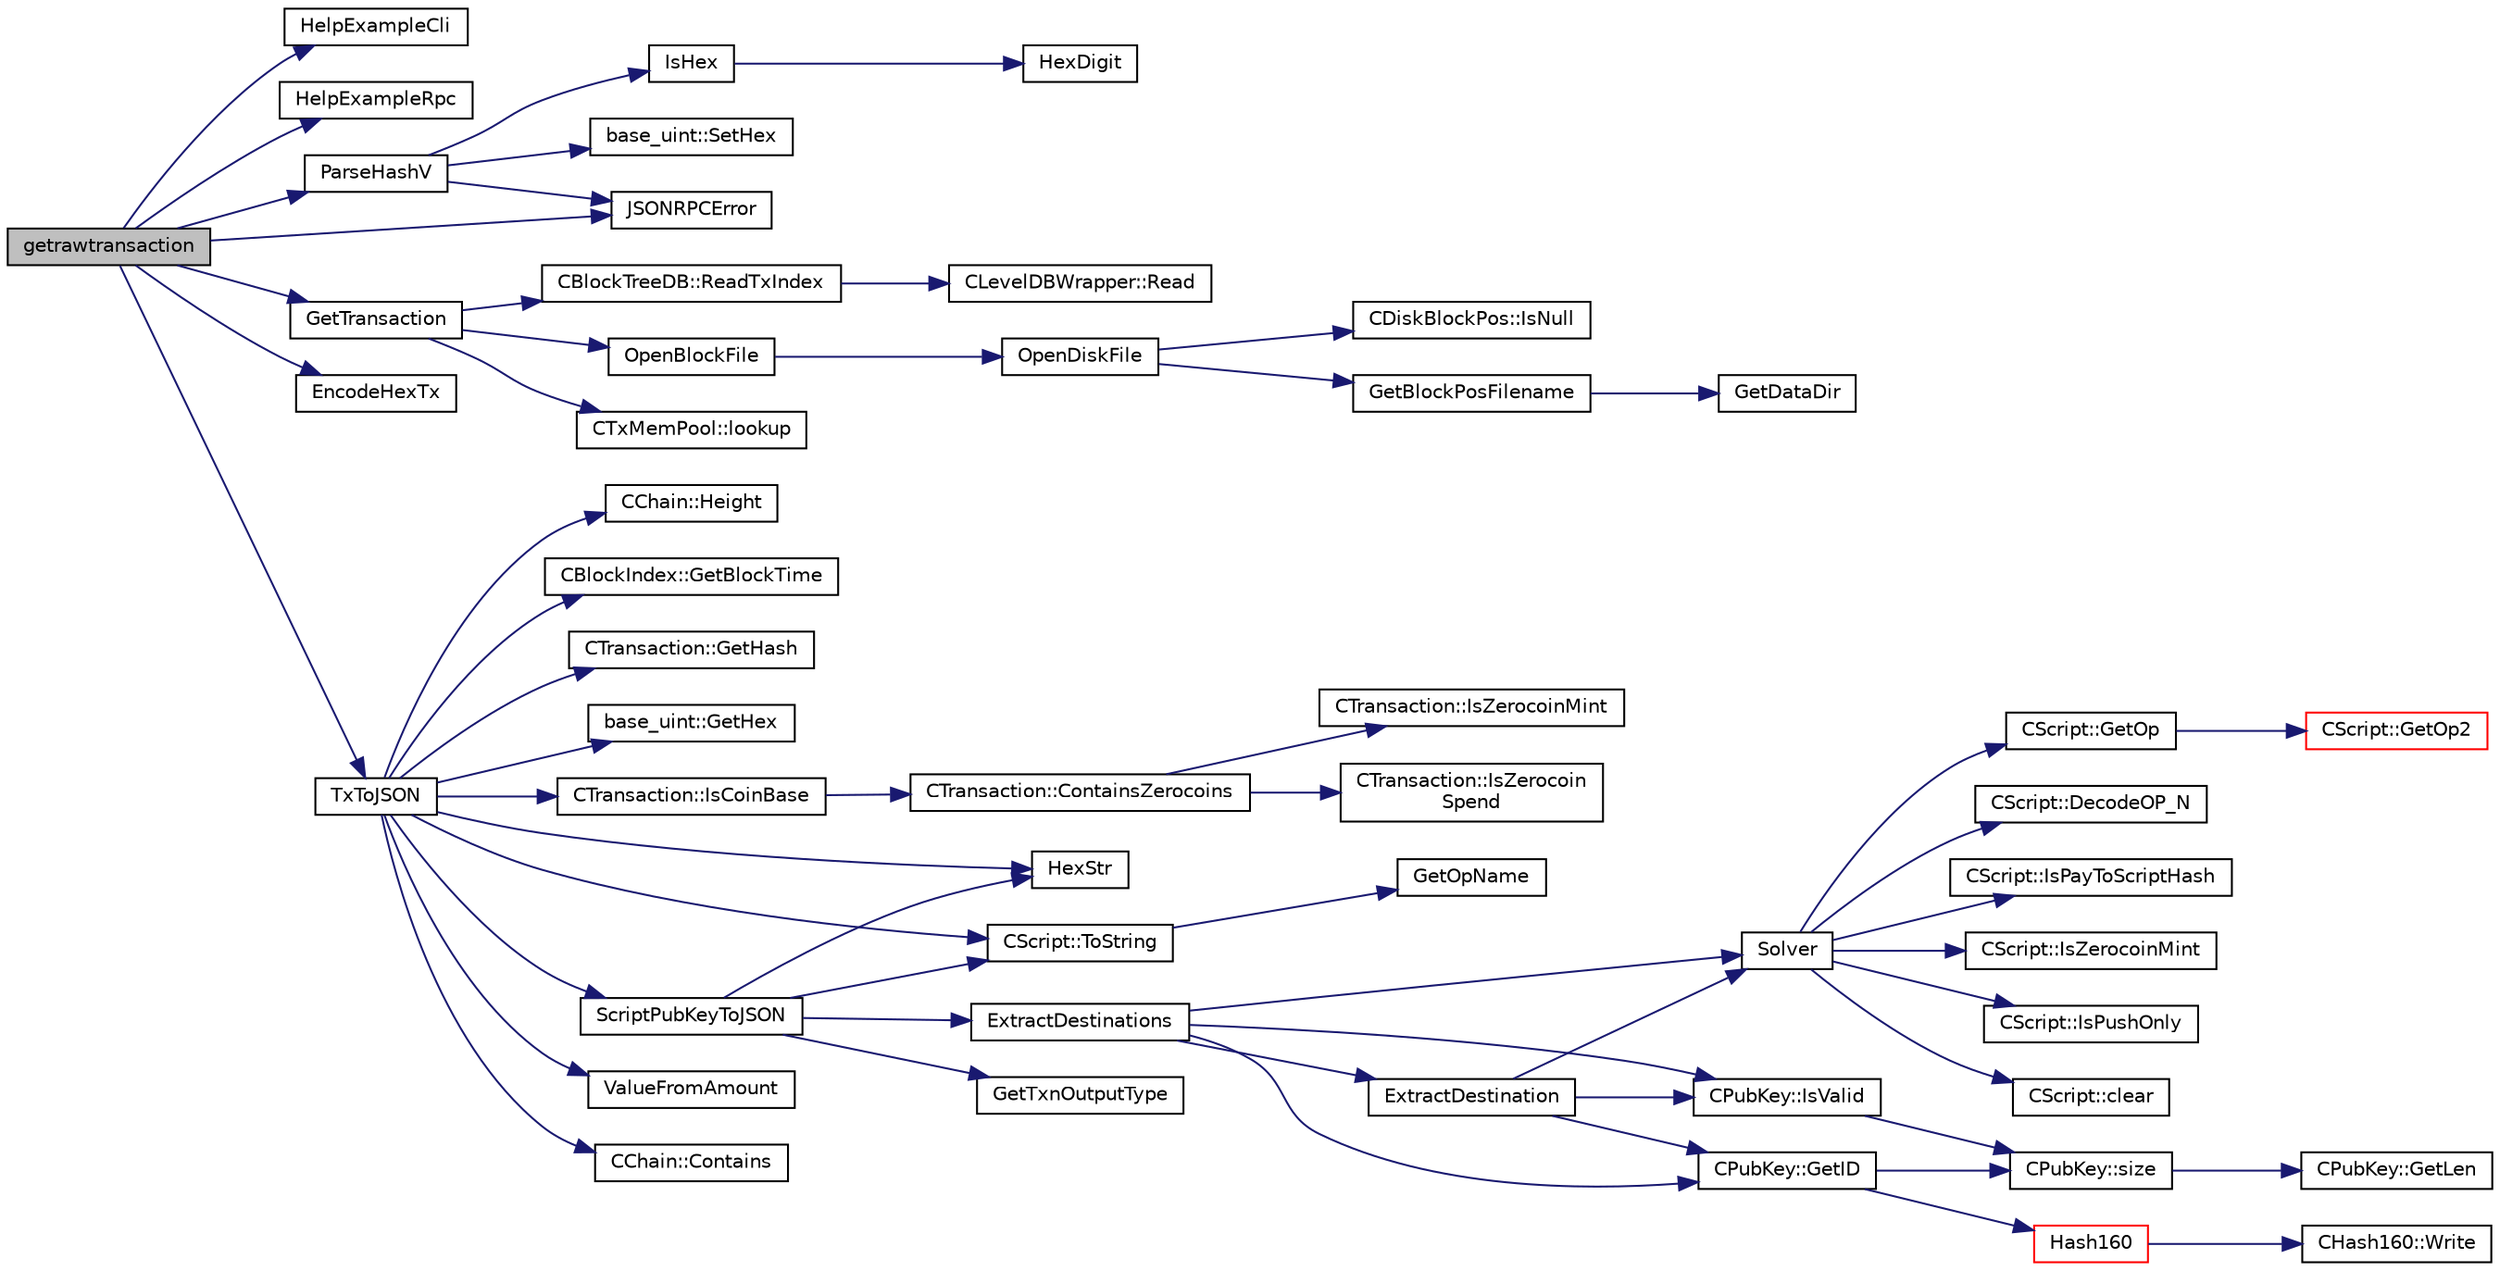 digraph "getrawtransaction"
{
  edge [fontname="Helvetica",fontsize="10",labelfontname="Helvetica",labelfontsize="10"];
  node [fontname="Helvetica",fontsize="10",shape=record];
  rankdir="LR";
  Node104 [label="getrawtransaction",height=0.2,width=0.4,color="black", fillcolor="grey75", style="filled", fontcolor="black"];
  Node104 -> Node105 [color="midnightblue",fontsize="10",style="solid",fontname="Helvetica"];
  Node105 [label="HelpExampleCli",height=0.2,width=0.4,color="black", fillcolor="white", style="filled",URL="$rpcserver_8cpp.html#ac01ac6eab5467567ed0da106814e04ec"];
  Node104 -> Node106 [color="midnightblue",fontsize="10",style="solid",fontname="Helvetica"];
  Node106 [label="HelpExampleRpc",height=0.2,width=0.4,color="black", fillcolor="white", style="filled",URL="$rpcserver_8cpp.html#a06ea60e24e5a1053a14a11b1009bf9ef"];
  Node104 -> Node107 [color="midnightblue",fontsize="10",style="solid",fontname="Helvetica"];
  Node107 [label="ParseHashV",height=0.2,width=0.4,color="black", fillcolor="white", style="filled",URL="$rpcserver_8cpp.html#ae00da5fd5abdf11d125f98190e599194"];
  Node107 -> Node108 [color="midnightblue",fontsize="10",style="solid",fontname="Helvetica"];
  Node108 [label="IsHex",height=0.2,width=0.4,color="black", fillcolor="white", style="filled",URL="$utilstrencodings_8cpp.html#aa4e3553d2b2fe693c106f4296685f75c"];
  Node108 -> Node109 [color="midnightblue",fontsize="10",style="solid",fontname="Helvetica"];
  Node109 [label="HexDigit",height=0.2,width=0.4,color="black", fillcolor="white", style="filled",URL="$utilstrencodings_8cpp.html#aa59e8a8c5a39cb5041f93bb95dd02119"];
  Node107 -> Node110 [color="midnightblue",fontsize="10",style="solid",fontname="Helvetica"];
  Node110 [label="JSONRPCError",height=0.2,width=0.4,color="black", fillcolor="white", style="filled",URL="$rpcprotocol_8cpp.html#a17b1bb111ab339efc951929834766039"];
  Node107 -> Node111 [color="midnightblue",fontsize="10",style="solid",fontname="Helvetica"];
  Node111 [label="base_uint::SetHex",height=0.2,width=0.4,color="black", fillcolor="white", style="filled",URL="$classbase__uint.html#ade1a897fac931f28f54998c92c797228"];
  Node104 -> Node112 [color="midnightblue",fontsize="10",style="solid",fontname="Helvetica"];
  Node112 [label="GetTransaction",height=0.2,width=0.4,color="black", fillcolor="white", style="filled",URL="$main_8cpp.html#a044ae412844f02db690466dd24d9bb71",tooltip="Return transaction in tx, and if it was found inside a block, its hash is placed in hashBlock..."];
  Node112 -> Node113 [color="midnightblue",fontsize="10",style="solid",fontname="Helvetica"];
  Node113 [label="CTxMemPool::lookup",height=0.2,width=0.4,color="black", fillcolor="white", style="filled",URL="$class_c_tx_mem_pool.html#ad6d9966cdeb4b6586f7186e709b4e77e"];
  Node112 -> Node114 [color="midnightblue",fontsize="10",style="solid",fontname="Helvetica"];
  Node114 [label="CBlockTreeDB::ReadTxIndex",height=0.2,width=0.4,color="black", fillcolor="white", style="filled",URL="$class_c_block_tree_d_b.html#a74383427266d627e84c2d0c8e21e03c7"];
  Node114 -> Node115 [color="midnightblue",fontsize="10",style="solid",fontname="Helvetica"];
  Node115 [label="CLevelDBWrapper::Read",height=0.2,width=0.4,color="black", fillcolor="white", style="filled",URL="$class_c_level_d_b_wrapper.html#a0cb51d3b8f042641b2d0aa76c3185527"];
  Node112 -> Node116 [color="midnightblue",fontsize="10",style="solid",fontname="Helvetica"];
  Node116 [label="OpenBlockFile",height=0.2,width=0.4,color="black", fillcolor="white", style="filled",URL="$main_8cpp.html#a0d81388930a4ccb6a69b9abdd1ef5097",tooltip="Open a block file (blk?????.dat) "];
  Node116 -> Node117 [color="midnightblue",fontsize="10",style="solid",fontname="Helvetica"];
  Node117 [label="OpenDiskFile",height=0.2,width=0.4,color="black", fillcolor="white", style="filled",URL="$main_8cpp.html#ab15fc61f1d9596ad0aca703ff2c74635"];
  Node117 -> Node118 [color="midnightblue",fontsize="10",style="solid",fontname="Helvetica"];
  Node118 [label="CDiskBlockPos::IsNull",height=0.2,width=0.4,color="black", fillcolor="white", style="filled",URL="$struct_c_disk_block_pos.html#a7dd98fe3f5372d358df61db31899b0af"];
  Node117 -> Node119 [color="midnightblue",fontsize="10",style="solid",fontname="Helvetica"];
  Node119 [label="GetBlockPosFilename",height=0.2,width=0.4,color="black", fillcolor="white", style="filled",URL="$main_8cpp.html#a2f26f074aac584c3398de1dcdac59de9",tooltip="Translation to a filesystem path. "];
  Node119 -> Node120 [color="midnightblue",fontsize="10",style="solid",fontname="Helvetica"];
  Node120 [label="GetDataDir",height=0.2,width=0.4,color="black", fillcolor="white", style="filled",URL="$util_8cpp.html#ab83866a054745d4b30a3948a1b44beba"];
  Node104 -> Node110 [color="midnightblue",fontsize="10",style="solid",fontname="Helvetica"];
  Node104 -> Node121 [color="midnightblue",fontsize="10",style="solid",fontname="Helvetica"];
  Node121 [label="EncodeHexTx",height=0.2,width=0.4,color="black", fillcolor="white", style="filled",URL="$core__io_8h.html#a143951d3e5f8c1f57c9825187c426270"];
  Node104 -> Node122 [color="midnightblue",fontsize="10",style="solid",fontname="Helvetica"];
  Node122 [label="TxToJSON",height=0.2,width=0.4,color="black", fillcolor="white", style="filled",URL="$rpcrawtransaction_8cpp.html#a366b04dae2aae86eee356cc85d759268"];
  Node122 -> Node123 [color="midnightblue",fontsize="10",style="solid",fontname="Helvetica"];
  Node123 [label="CTransaction::GetHash",height=0.2,width=0.4,color="black", fillcolor="white", style="filled",URL="$class_c_transaction.html#a7efd1379de830341417c0bfa23a149aa"];
  Node122 -> Node124 [color="midnightblue",fontsize="10",style="solid",fontname="Helvetica"];
  Node124 [label="base_uint::GetHex",height=0.2,width=0.4,color="black", fillcolor="white", style="filled",URL="$classbase__uint.html#ae5e7b7481de91ebead20eebd5d685441"];
  Node122 -> Node125 [color="midnightblue",fontsize="10",style="solid",fontname="Helvetica"];
  Node125 [label="CTransaction::IsCoinBase",height=0.2,width=0.4,color="black", fillcolor="white", style="filled",URL="$class_c_transaction.html#a96256e8ac1bf79ad9c057e48c41132dd"];
  Node125 -> Node126 [color="midnightblue",fontsize="10",style="solid",fontname="Helvetica"];
  Node126 [label="CTransaction::ContainsZerocoins",height=0.2,width=0.4,color="black", fillcolor="white", style="filled",URL="$class_c_transaction.html#a613051e8e5651a7500cb455f37dd1116"];
  Node126 -> Node127 [color="midnightblue",fontsize="10",style="solid",fontname="Helvetica"];
  Node127 [label="CTransaction::IsZerocoin\lSpend",height=0.2,width=0.4,color="black", fillcolor="white", style="filled",URL="$class_c_transaction.html#a4cda5603795c5f9179d4c8bd43f809cd"];
  Node126 -> Node128 [color="midnightblue",fontsize="10",style="solid",fontname="Helvetica"];
  Node128 [label="CTransaction::IsZerocoinMint",height=0.2,width=0.4,color="black", fillcolor="white", style="filled",URL="$class_c_transaction.html#ab91efb1c2312e6feeecfbbfff11abbb1"];
  Node122 -> Node129 [color="midnightblue",fontsize="10",style="solid",fontname="Helvetica"];
  Node129 [label="HexStr",height=0.2,width=0.4,color="black", fillcolor="white", style="filled",URL="$utilstrencodings_8h.html#ace13a819ca4e98c22847d26b3b357e75"];
  Node122 -> Node130 [color="midnightblue",fontsize="10",style="solid",fontname="Helvetica"];
  Node130 [label="CScript::ToString",height=0.2,width=0.4,color="black", fillcolor="white", style="filled",URL="$class_c_script.html#a05fe53ab8fc6a217036bb0d6d7f5d706"];
  Node130 -> Node131 [color="midnightblue",fontsize="10",style="solid",fontname="Helvetica"];
  Node131 [label="GetOpName",height=0.2,width=0.4,color="black", fillcolor="white", style="filled",URL="$script_8cpp.html#a573587022d52d3542eb6fbf5a1190489"];
  Node122 -> Node132 [color="midnightblue",fontsize="10",style="solid",fontname="Helvetica"];
  Node132 [label="ValueFromAmount",height=0.2,width=0.4,color="black", fillcolor="white", style="filled",URL="$rpcserver_8cpp.html#a0655c28ea826ddeb21e8079b6a0beb9e"];
  Node122 -> Node133 [color="midnightblue",fontsize="10",style="solid",fontname="Helvetica"];
  Node133 [label="ScriptPubKeyToJSON",height=0.2,width=0.4,color="black", fillcolor="white", style="filled",URL="$rpcrawtransaction_8cpp.html#acb6efc0d76394e3858fe7451148069c2"];
  Node133 -> Node130 [color="midnightblue",fontsize="10",style="solid",fontname="Helvetica"];
  Node133 -> Node129 [color="midnightblue",fontsize="10",style="solid",fontname="Helvetica"];
  Node133 -> Node134 [color="midnightblue",fontsize="10",style="solid",fontname="Helvetica"];
  Node134 [label="ExtractDestinations",height=0.2,width=0.4,color="black", fillcolor="white", style="filled",URL="$standard_8cpp.html#a6948ee6aa422ed8a5ffe06ddc77a55d8"];
  Node134 -> Node135 [color="midnightblue",fontsize="10",style="solid",fontname="Helvetica"];
  Node135 [label="Solver",height=0.2,width=0.4,color="black", fillcolor="white", style="filled",URL="$standard_8cpp.html#a6ee6be50bff44464e905680c6fcee6dc",tooltip="Return public keys or hashes from scriptPubKey, for &#39;standard&#39; transaction types. ..."];
  Node135 -> Node136 [color="midnightblue",fontsize="10",style="solid",fontname="Helvetica"];
  Node136 [label="CScript::IsPayToScriptHash",height=0.2,width=0.4,color="black", fillcolor="white", style="filled",URL="$class_c_script.html#a0c3729c606d318923dc06f95d85a0971"];
  Node135 -> Node137 [color="midnightblue",fontsize="10",style="solid",fontname="Helvetica"];
  Node137 [label="CScript::IsZerocoinMint",height=0.2,width=0.4,color="black", fillcolor="white", style="filled",URL="$class_c_script.html#aadeaf93bd9c00abc9e20d082051adac8"];
  Node135 -> Node138 [color="midnightblue",fontsize="10",style="solid",fontname="Helvetica"];
  Node138 [label="CScript::IsPushOnly",height=0.2,width=0.4,color="black", fillcolor="white", style="filled",URL="$class_c_script.html#a090905f875fa5a40e616b319de8e973f",tooltip="Called by IsStandardTx and P2SH/BIP62 VerifyScript (which makes it consensus-critical). "];
  Node135 -> Node139 [color="midnightblue",fontsize="10",style="solid",fontname="Helvetica"];
  Node139 [label="CScript::clear",height=0.2,width=0.4,color="black", fillcolor="white", style="filled",URL="$class_c_script.html#a7b2baf842621f07c4939408acf63377c"];
  Node135 -> Node140 [color="midnightblue",fontsize="10",style="solid",fontname="Helvetica"];
  Node140 [label="CScript::GetOp",height=0.2,width=0.4,color="black", fillcolor="white", style="filled",URL="$class_c_script.html#a94635ed93d8d244ec3acfa83f9ecfe5f"];
  Node140 -> Node141 [color="midnightblue",fontsize="10",style="solid",fontname="Helvetica"];
  Node141 [label="CScript::GetOp2",height=0.2,width=0.4,color="red", fillcolor="white", style="filled",URL="$class_c_script.html#aac2dbe75742054049b0c6de0e9473ef0"];
  Node135 -> Node144 [color="midnightblue",fontsize="10",style="solid",fontname="Helvetica"];
  Node144 [label="CScript::DecodeOP_N",height=0.2,width=0.4,color="black", fillcolor="white", style="filled",URL="$class_c_script.html#a7f975fca06b3e9a17da8ba23c7647e2e",tooltip="Encode/decode small integers: "];
  Node134 -> Node145 [color="midnightblue",fontsize="10",style="solid",fontname="Helvetica"];
  Node145 [label="CPubKey::IsValid",height=0.2,width=0.4,color="black", fillcolor="white", style="filled",URL="$class_c_pub_key.html#a4fa94293cf8577fd039b9a133f6c7f30"];
  Node145 -> Node146 [color="midnightblue",fontsize="10",style="solid",fontname="Helvetica"];
  Node146 [label="CPubKey::size",height=0.2,width=0.4,color="black", fillcolor="white", style="filled",URL="$class_c_pub_key.html#a6bb28fcf0a5f799c69f5b7269363b309",tooltip="Simple read-only vector-like interface to the pubkey data. "];
  Node146 -> Node147 [color="midnightblue",fontsize="10",style="solid",fontname="Helvetica"];
  Node147 [label="CPubKey::GetLen",height=0.2,width=0.4,color="black", fillcolor="white", style="filled",URL="$class_c_pub_key.html#a7dc71b3f037c84268dc22de97d7b65fb",tooltip="Compute the length of a pubkey with a given first byte. "];
  Node134 -> Node148 [color="midnightblue",fontsize="10",style="solid",fontname="Helvetica"];
  Node148 [label="CPubKey::GetID",height=0.2,width=0.4,color="black", fillcolor="white", style="filled",URL="$class_c_pub_key.html#a2675f7e6f72eff68e7a5227289feb021",tooltip="Get the KeyID of this public key (hash of its serialization) "];
  Node148 -> Node149 [color="midnightblue",fontsize="10",style="solid",fontname="Helvetica"];
  Node149 [label="Hash160",height=0.2,width=0.4,color="red", fillcolor="white", style="filled",URL="$hash_8h.html#a4490f70ddae16e9e48460a0416a48a6b",tooltip="Compute the 160-bit hash an object. "];
  Node149 -> Node150 [color="midnightblue",fontsize="10",style="solid",fontname="Helvetica"];
  Node150 [label="CHash160::Write",height=0.2,width=0.4,color="black", fillcolor="white", style="filled",URL="$class_c_hash160.html#af56cdd9443013eb68b246aa8450217f2"];
  Node148 -> Node146 [color="midnightblue",fontsize="10",style="solid",fontname="Helvetica"];
  Node134 -> Node155 [color="midnightblue",fontsize="10",style="solid",fontname="Helvetica"];
  Node155 [label="ExtractDestination",height=0.2,width=0.4,color="black", fillcolor="white", style="filled",URL="$standard_8cpp.html#a951f7e601746ae076afdf3169ecca2fc"];
  Node155 -> Node135 [color="midnightblue",fontsize="10",style="solid",fontname="Helvetica"];
  Node155 -> Node145 [color="midnightblue",fontsize="10",style="solid",fontname="Helvetica"];
  Node155 -> Node148 [color="midnightblue",fontsize="10",style="solid",fontname="Helvetica"];
  Node133 -> Node156 [color="midnightblue",fontsize="10",style="solid",fontname="Helvetica"];
  Node156 [label="GetTxnOutputType",height=0.2,width=0.4,color="black", fillcolor="white", style="filled",URL="$standard_8cpp.html#a998a2df1a42dc68c4cffa9933aa713c2"];
  Node122 -> Node157 [color="midnightblue",fontsize="10",style="solid",fontname="Helvetica"];
  Node157 [label="CChain::Contains",height=0.2,width=0.4,color="black", fillcolor="white", style="filled",URL="$class_c_chain.html#af1786dc229c215dea7f727c11df2c8dc",tooltip="Efficiently check whether a block is present in this chain. "];
  Node122 -> Node158 [color="midnightblue",fontsize="10",style="solid",fontname="Helvetica"];
  Node158 [label="CChain::Height",height=0.2,width=0.4,color="black", fillcolor="white", style="filled",URL="$class_c_chain.html#ad4758bc8872ce065a9579f77c3171d40",tooltip="Return the maximal height in the chain. "];
  Node122 -> Node159 [color="midnightblue",fontsize="10",style="solid",fontname="Helvetica"];
  Node159 [label="CBlockIndex::GetBlockTime",height=0.2,width=0.4,color="black", fillcolor="white", style="filled",URL="$class_c_block_index.html#a9fe0d4463c07c466f66252e8eec25f5c"];
}
